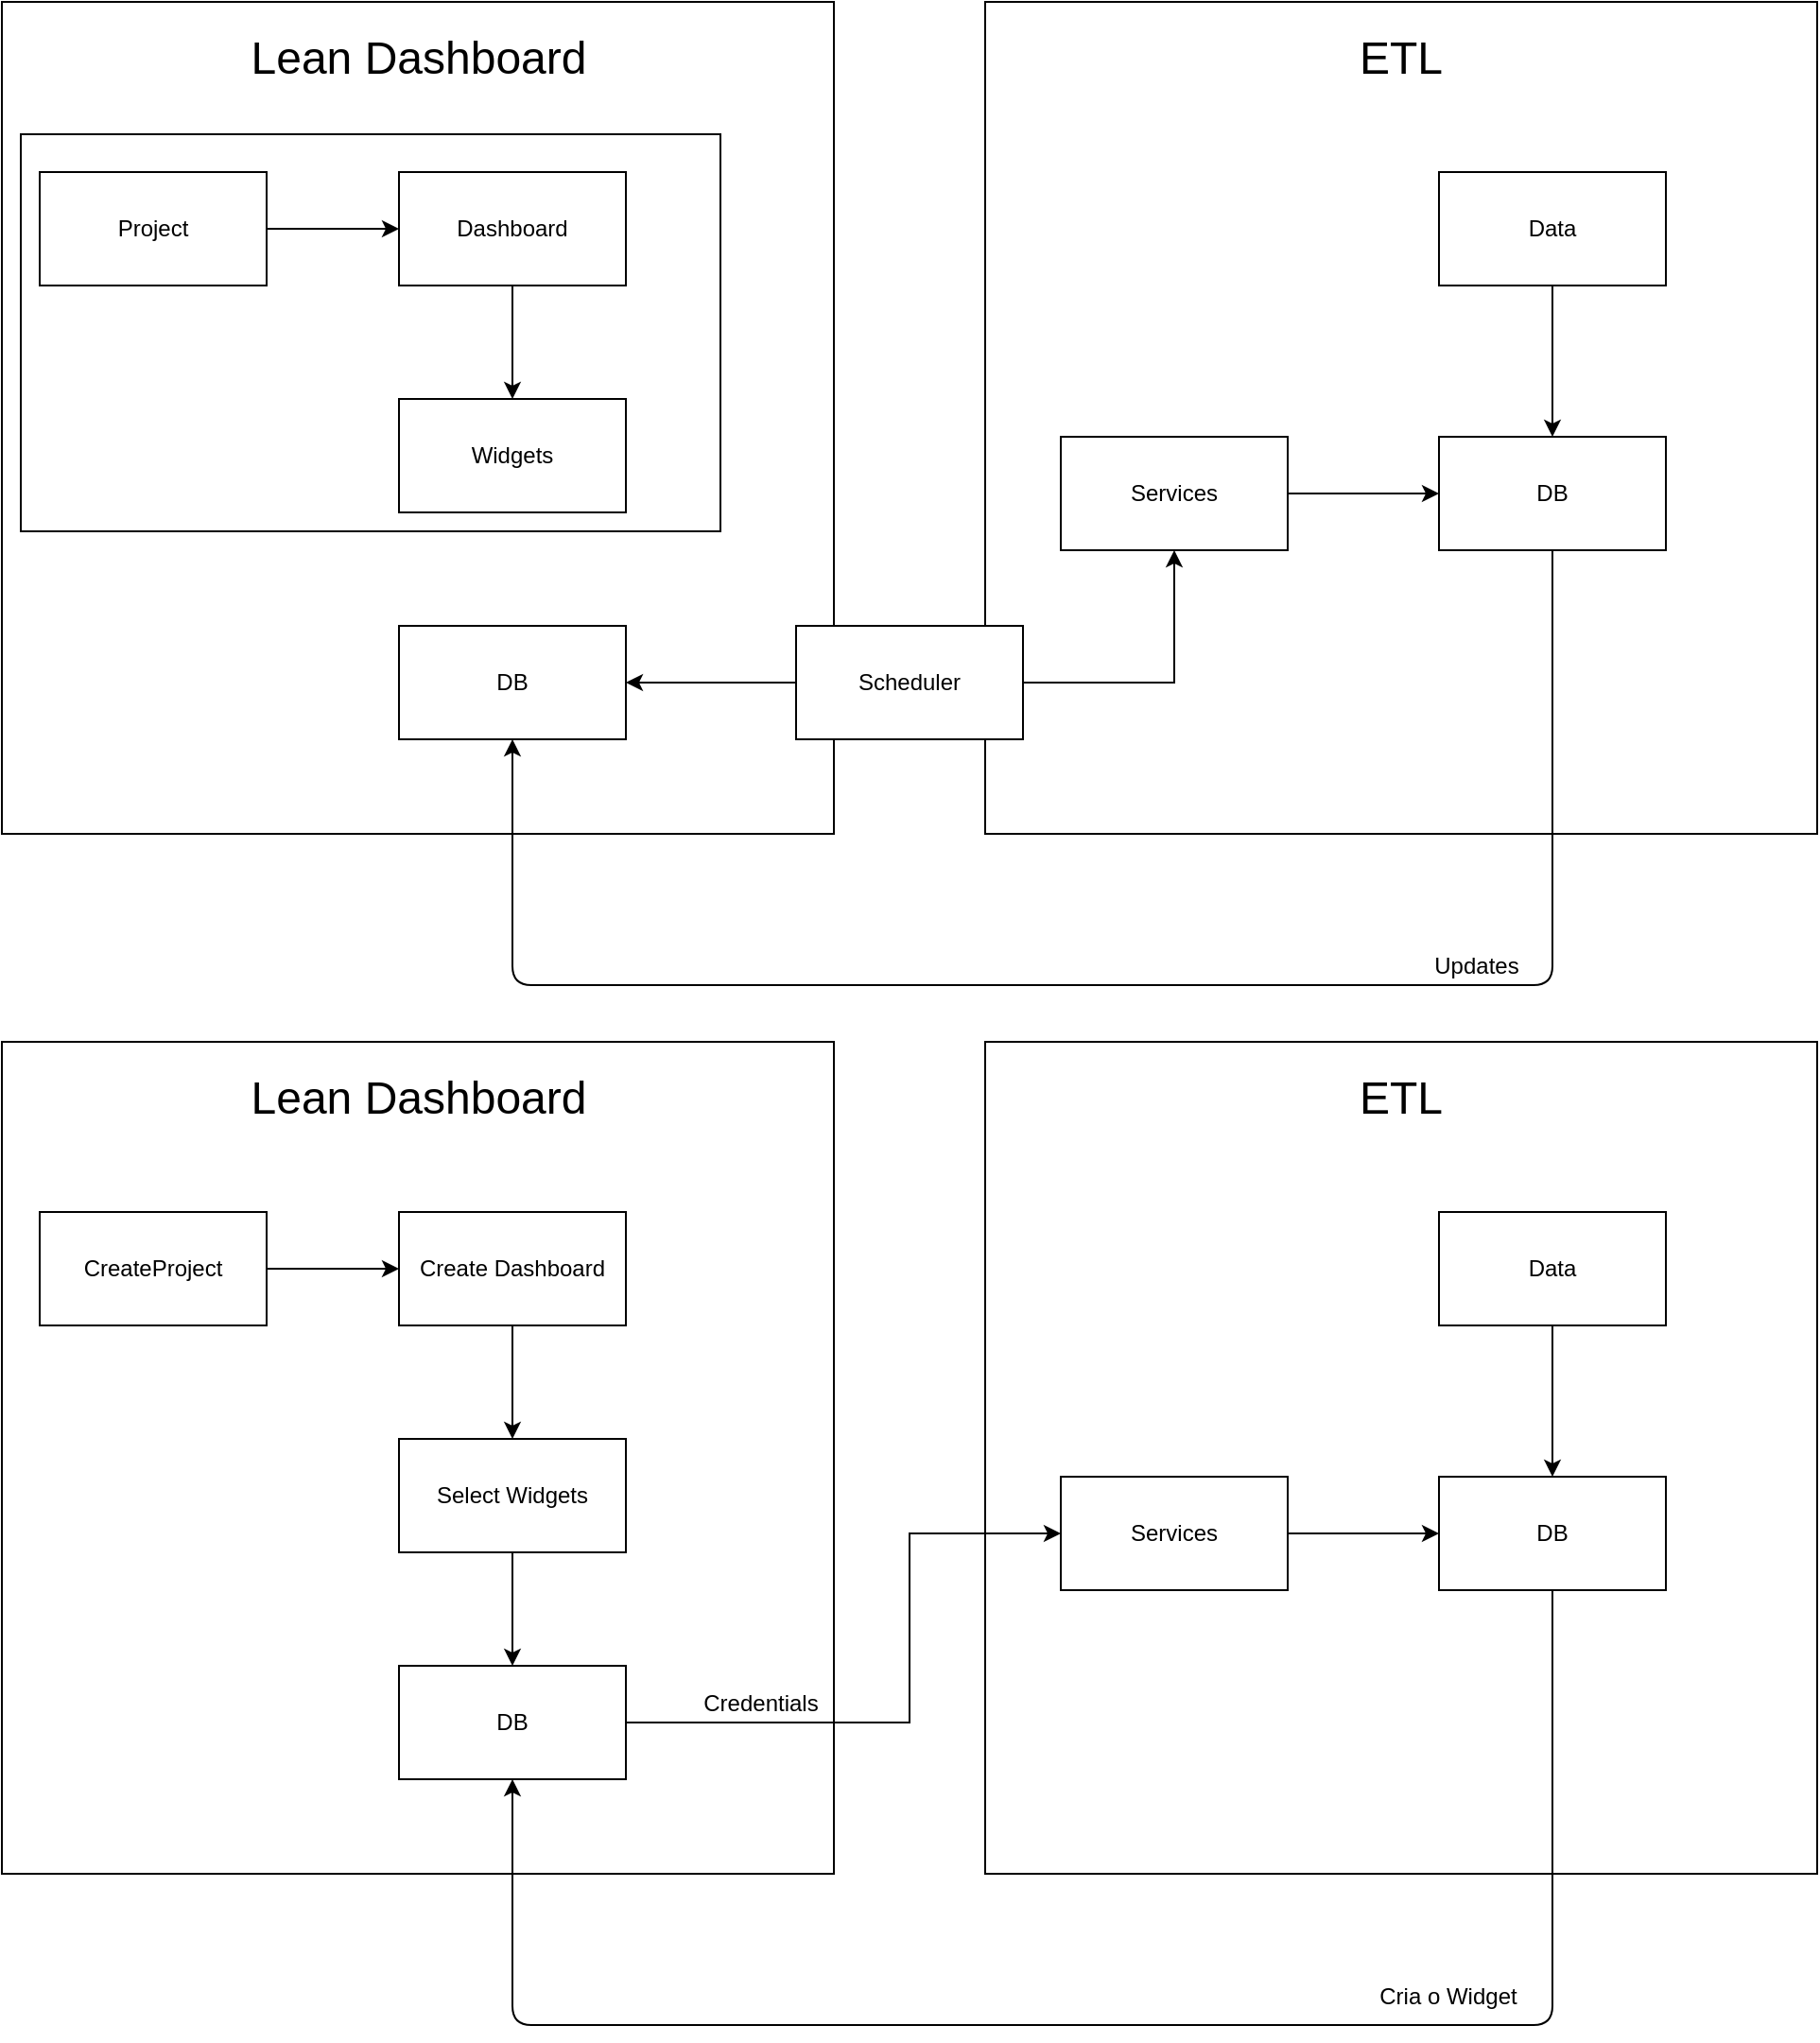 <mxfile version="14.6.11" type="device"><diagram id="Yc0E71zljpey9rPe9vDK" name="Page-1"><mxGraphModel dx="1240" dy="587" grid="1" gridSize="10" guides="1" tooltips="1" connect="1" arrows="1" fold="1" page="1" pageScale="1" pageWidth="827" pageHeight="1169" math="0" shadow="0"><root><mxCell id="0"/><mxCell id="1" parent="0"/><mxCell id="zyoAQCZ3jHWy8eo1m7z3-1" value="" style="whiteSpace=wrap;html=1;aspect=fixed;" parent="1" vertex="1"><mxGeometry x="160" y="160" width="440" height="440" as="geometry"/></mxCell><mxCell id="6PWR5VS3zmKejyxhgyhb-2" value="" style="edgeStyle=orthogonalEdgeStyle;rounded=0;orthogonalLoop=1;jettySize=auto;html=1;" edge="1" parent="1" source="zyoAQCZ3jHWy8eo1m7z3-2" target="6PWR5VS3zmKejyxhgyhb-1"><mxGeometry relative="1" as="geometry"/></mxCell><mxCell id="zyoAQCZ3jHWy8eo1m7z3-2" value="Project" style="rounded=0;whiteSpace=wrap;html=1;" parent="1" vertex="1"><mxGeometry x="180" y="250" width="120" height="60" as="geometry"/></mxCell><mxCell id="zyoAQCZ3jHWy8eo1m7z3-3" value="&lt;font style=&quot;font-size: 24px&quot;&gt;Lean Dashboard&lt;/font&gt;" style="text;html=1;strokeColor=none;fillColor=none;align=center;verticalAlign=middle;whiteSpace=wrap;rounded=0;" parent="1" vertex="1"><mxGeometry x="257.5" y="180" width="245" height="20" as="geometry"/></mxCell><mxCell id="zyoAQCZ3jHWy8eo1m7z3-6" value="Widgets" style="whiteSpace=wrap;html=1;rounded=0;" parent="1" vertex="1"><mxGeometry x="370" y="370" width="120" height="60" as="geometry"/></mxCell><mxCell id="zyoAQCZ3jHWy8eo1m7z3-11" value="ETL" style="text;html=1;strokeColor=none;fillColor=none;align=center;verticalAlign=middle;whiteSpace=wrap;rounded=0;" parent="1" vertex="1"><mxGeometry x="840" y="180" width="40" height="20" as="geometry"/></mxCell><mxCell id="zyoAQCZ3jHWy8eo1m7z3-14" value="" style="whiteSpace=wrap;html=1;aspect=fixed;" parent="1" vertex="1"><mxGeometry x="680" y="160" width="440" height="440" as="geometry"/></mxCell><mxCell id="zyoAQCZ3jHWy8eo1m7z3-17" value="DB" style="whiteSpace=wrap;html=1;rounded=0;" parent="1" vertex="1"><mxGeometry x="370" y="490" width="120" height="60" as="geometry"/></mxCell><mxCell id="zyoAQCZ3jHWy8eo1m7z3-25" value="" style="edgeStyle=orthogonalEdgeStyle;rounded=0;orthogonalLoop=1;jettySize=auto;html=1;" parent="1" source="zyoAQCZ3jHWy8eo1m7z3-22" target="zyoAQCZ3jHWy8eo1m7z3-24" edge="1"><mxGeometry relative="1" as="geometry"/></mxCell><mxCell id="zyoAQCZ3jHWy8eo1m7z3-22" value="Scheduler" style="whiteSpace=wrap;html=1;rounded=0;" parent="1" vertex="1"><mxGeometry x="580" y="490" width="120" height="60" as="geometry"/></mxCell><mxCell id="zyoAQCZ3jHWy8eo1m7z3-27" value="" style="edgeStyle=orthogonalEdgeStyle;rounded=0;orthogonalLoop=1;jettySize=auto;html=1;" parent="1" source="zyoAQCZ3jHWy8eo1m7z3-24" target="zyoAQCZ3jHWy8eo1m7z3-26" edge="1"><mxGeometry relative="1" as="geometry"/></mxCell><mxCell id="zyoAQCZ3jHWy8eo1m7z3-24" value="Services" style="whiteSpace=wrap;html=1;rounded=0;" parent="1" vertex="1"><mxGeometry x="720" y="390" width="120" height="60" as="geometry"/></mxCell><mxCell id="zyoAQCZ3jHWy8eo1m7z3-26" value="DB" style="whiteSpace=wrap;html=1;rounded=0;" parent="1" vertex="1"><mxGeometry x="920" y="390" width="120" height="60" as="geometry"/></mxCell><mxCell id="zyoAQCZ3jHWy8eo1m7z3-28" value="Data" style="whiteSpace=wrap;html=1;rounded=0;" parent="1" vertex="1"><mxGeometry x="920" y="250" width="120" height="60" as="geometry"/></mxCell><mxCell id="zyoAQCZ3jHWy8eo1m7z3-30" value="&lt;font style=&quot;font-size: 24px&quot;&gt;ETL&lt;/font&gt;" style="text;html=1;strokeColor=none;fillColor=none;align=center;verticalAlign=middle;whiteSpace=wrap;rounded=0;" parent="1" vertex="1"><mxGeometry x="880" y="180" width="40" height="20" as="geometry"/></mxCell><mxCell id="zyoAQCZ3jHWy8eo1m7z3-31" value="" style="endArrow=classic;html=1;exitX=0.5;exitY=1;exitDx=0;exitDy=0;entryX=0.5;entryY=0;entryDx=0;entryDy=0;" parent="1" source="zyoAQCZ3jHWy8eo1m7z3-28" target="zyoAQCZ3jHWy8eo1m7z3-26" edge="1"><mxGeometry width="50" height="50" relative="1" as="geometry"><mxPoint x="610" y="420" as="sourcePoint"/><mxPoint x="660" y="370" as="targetPoint"/></mxGeometry></mxCell><mxCell id="zyoAQCZ3jHWy8eo1m7z3-32" value="" style="endArrow=classic;html=1;exitX=0.5;exitY=1;exitDx=0;exitDy=0;entryX=0.5;entryY=1;entryDx=0;entryDy=0;" parent="1" source="zyoAQCZ3jHWy8eo1m7z3-26" target="zyoAQCZ3jHWy8eo1m7z3-17" edge="1"><mxGeometry width="50" height="50" relative="1" as="geometry"><mxPoint x="610" y="480" as="sourcePoint"/><mxPoint x="660" y="430" as="targetPoint"/><Array as="points"><mxPoint x="980" y="680"/><mxPoint x="430" y="680"/></Array></mxGeometry></mxCell><mxCell id="6PWR5VS3zmKejyxhgyhb-1" value="Dashboard" style="whiteSpace=wrap;html=1;rounded=0;" vertex="1" parent="1"><mxGeometry x="370" y="250" width="120" height="60" as="geometry"/></mxCell><mxCell id="6PWR5VS3zmKejyxhgyhb-3" value="" style="endArrow=classic;html=1;exitX=0.5;exitY=1;exitDx=0;exitDy=0;entryX=0.5;entryY=0;entryDx=0;entryDy=0;" edge="1" parent="1" source="6PWR5VS3zmKejyxhgyhb-1" target="zyoAQCZ3jHWy8eo1m7z3-6"><mxGeometry width="50" height="50" relative="1" as="geometry"><mxPoint x="650" y="470" as="sourcePoint"/><mxPoint x="700" y="420" as="targetPoint"/></mxGeometry></mxCell><mxCell id="6PWR5VS3zmKejyxhgyhb-4" value="" style="whiteSpace=wrap;html=1;aspect=fixed;" vertex="1" parent="1"><mxGeometry x="160" y="710" width="440" height="440" as="geometry"/></mxCell><mxCell id="6PWR5VS3zmKejyxhgyhb-5" value="" style="edgeStyle=orthogonalEdgeStyle;rounded=0;orthogonalLoop=1;jettySize=auto;html=1;" edge="1" parent="1" source="6PWR5VS3zmKejyxhgyhb-6" target="6PWR5VS3zmKejyxhgyhb-24"><mxGeometry relative="1" as="geometry"/></mxCell><mxCell id="6PWR5VS3zmKejyxhgyhb-6" value="CreateProject" style="rounded=0;whiteSpace=wrap;html=1;" vertex="1" parent="1"><mxGeometry x="180" y="800" width="120" height="60" as="geometry"/></mxCell><mxCell id="6PWR5VS3zmKejyxhgyhb-7" value="&lt;font style=&quot;font-size: 24px&quot;&gt;Lean Dashboard&lt;/font&gt;" style="text;html=1;strokeColor=none;fillColor=none;align=center;verticalAlign=middle;whiteSpace=wrap;rounded=0;" vertex="1" parent="1"><mxGeometry x="257.5" y="730" width="245" height="20" as="geometry"/></mxCell><mxCell id="6PWR5VS3zmKejyxhgyhb-8" value="" style="edgeStyle=orthogonalEdgeStyle;rounded=0;orthogonalLoop=1;jettySize=auto;html=1;" edge="1" parent="1" source="6PWR5VS3zmKejyxhgyhb-9" target="6PWR5VS3zmKejyxhgyhb-14"><mxGeometry relative="1" as="geometry"/></mxCell><mxCell id="6PWR5VS3zmKejyxhgyhb-9" value="Select Widgets" style="whiteSpace=wrap;html=1;rounded=0;" vertex="1" parent="1"><mxGeometry x="370" y="920" width="120" height="60" as="geometry"/></mxCell><mxCell id="6PWR5VS3zmKejyxhgyhb-10" value="ETL" style="text;html=1;strokeColor=none;fillColor=none;align=center;verticalAlign=middle;whiteSpace=wrap;rounded=0;" vertex="1" parent="1"><mxGeometry x="840" y="730" width="40" height="20" as="geometry"/></mxCell><mxCell id="6PWR5VS3zmKejyxhgyhb-11" value="" style="whiteSpace=wrap;html=1;aspect=fixed;" vertex="1" parent="1"><mxGeometry x="680" y="710" width="440" height="440" as="geometry"/></mxCell><mxCell id="6PWR5VS3zmKejyxhgyhb-12" value="Credentials" style="text;html=1;strokeColor=none;fillColor=none;align=center;verticalAlign=middle;whiteSpace=wrap;rounded=0;" vertex="1" parent="1"><mxGeometry x="480" y="1050" width="163" height="20" as="geometry"/></mxCell><mxCell id="6PWR5VS3zmKejyxhgyhb-13" value="" style="edgeStyle=orthogonalEdgeStyle;rounded=0;orthogonalLoop=1;jettySize=auto;html=1;entryX=0;entryY=0.5;entryDx=0;entryDy=0;" edge="1" parent="1" source="6PWR5VS3zmKejyxhgyhb-14" target="6PWR5VS3zmKejyxhgyhb-18"><mxGeometry relative="1" as="geometry"><Array as="points"><mxPoint x="640" y="1070"/><mxPoint x="640" y="970"/></Array></mxGeometry></mxCell><mxCell id="6PWR5VS3zmKejyxhgyhb-14" value="DB" style="whiteSpace=wrap;html=1;rounded=0;" vertex="1" parent="1"><mxGeometry x="370" y="1040" width="120" height="60" as="geometry"/></mxCell><mxCell id="6PWR5VS3zmKejyxhgyhb-17" value="" style="edgeStyle=orthogonalEdgeStyle;rounded=0;orthogonalLoop=1;jettySize=auto;html=1;" edge="1" parent="1" source="6PWR5VS3zmKejyxhgyhb-18" target="6PWR5VS3zmKejyxhgyhb-19"><mxGeometry relative="1" as="geometry"/></mxCell><mxCell id="6PWR5VS3zmKejyxhgyhb-18" value="Services" style="whiteSpace=wrap;html=1;rounded=0;" vertex="1" parent="1"><mxGeometry x="720" y="940" width="120" height="60" as="geometry"/></mxCell><mxCell id="6PWR5VS3zmKejyxhgyhb-19" value="DB" style="whiteSpace=wrap;html=1;rounded=0;" vertex="1" parent="1"><mxGeometry x="920" y="940" width="120" height="60" as="geometry"/></mxCell><mxCell id="6PWR5VS3zmKejyxhgyhb-20" value="Data" style="whiteSpace=wrap;html=1;rounded=0;" vertex="1" parent="1"><mxGeometry x="920" y="800" width="120" height="60" as="geometry"/></mxCell><mxCell id="6PWR5VS3zmKejyxhgyhb-21" value="&lt;font style=&quot;font-size: 24px&quot;&gt;ETL&lt;/font&gt;" style="text;html=1;strokeColor=none;fillColor=none;align=center;verticalAlign=middle;whiteSpace=wrap;rounded=0;" vertex="1" parent="1"><mxGeometry x="880" y="730" width="40" height="20" as="geometry"/></mxCell><mxCell id="6PWR5VS3zmKejyxhgyhb-22" value="" style="endArrow=classic;html=1;exitX=0.5;exitY=1;exitDx=0;exitDy=0;entryX=0.5;entryY=0;entryDx=0;entryDy=0;" edge="1" parent="1" source="6PWR5VS3zmKejyxhgyhb-20" target="6PWR5VS3zmKejyxhgyhb-19"><mxGeometry width="50" height="50" relative="1" as="geometry"><mxPoint x="610" y="970" as="sourcePoint"/><mxPoint x="660" y="920" as="targetPoint"/></mxGeometry></mxCell><mxCell id="6PWR5VS3zmKejyxhgyhb-23" value="" style="endArrow=classic;html=1;exitX=0.5;exitY=1;exitDx=0;exitDy=0;entryX=0.5;entryY=1;entryDx=0;entryDy=0;" edge="1" parent="1" source="6PWR5VS3zmKejyxhgyhb-19" target="6PWR5VS3zmKejyxhgyhb-14"><mxGeometry width="50" height="50" relative="1" as="geometry"><mxPoint x="610" y="1030" as="sourcePoint"/><mxPoint x="660" y="980" as="targetPoint"/><Array as="points"><mxPoint x="980" y="1230"/><mxPoint x="430" y="1230"/></Array></mxGeometry></mxCell><mxCell id="6PWR5VS3zmKejyxhgyhb-24" value="Create Dashboard" style="whiteSpace=wrap;html=1;rounded=0;" vertex="1" parent="1"><mxGeometry x="370" y="800" width="120" height="60" as="geometry"/></mxCell><mxCell id="6PWR5VS3zmKejyxhgyhb-25" value="" style="endArrow=classic;html=1;exitX=0.5;exitY=1;exitDx=0;exitDy=0;entryX=0.5;entryY=0;entryDx=0;entryDy=0;" edge="1" parent="1" source="6PWR5VS3zmKejyxhgyhb-24" target="6PWR5VS3zmKejyxhgyhb-9"><mxGeometry width="50" height="50" relative="1" as="geometry"><mxPoint x="650" y="1020" as="sourcePoint"/><mxPoint x="700" y="970" as="targetPoint"/></mxGeometry></mxCell><mxCell id="6PWR5VS3zmKejyxhgyhb-26" value="Cria o Widget" style="text;html=1;strokeColor=none;fillColor=none;align=center;verticalAlign=middle;whiteSpace=wrap;rounded=0;" vertex="1" parent="1"><mxGeometry x="870" y="1200" width="110" height="30" as="geometry"/></mxCell><mxCell id="6PWR5VS3zmKejyxhgyhb-27" value="Updates" style="text;html=1;strokeColor=none;fillColor=none;align=center;verticalAlign=middle;whiteSpace=wrap;rounded=0;" vertex="1" parent="1"><mxGeometry x="910" y="660" width="60" height="20" as="geometry"/></mxCell><mxCell id="6PWR5VS3zmKejyxhgyhb-28" value="" style="endArrow=classic;html=1;entryX=1;entryY=0.5;entryDx=0;entryDy=0;exitX=0;exitY=0.5;exitDx=0;exitDy=0;" edge="1" parent="1" source="zyoAQCZ3jHWy8eo1m7z3-22" target="zyoAQCZ3jHWy8eo1m7z3-17"><mxGeometry width="50" height="50" relative="1" as="geometry"><mxPoint x="670" y="530" as="sourcePoint"/><mxPoint x="720" y="480" as="targetPoint"/></mxGeometry></mxCell><mxCell id="6PWR5VS3zmKejyxhgyhb-30" value="" style="rounded=0;whiteSpace=wrap;html=1;fillColor=none;" vertex="1" parent="1"><mxGeometry x="170" y="230" width="370" height="210" as="geometry"/></mxCell></root></mxGraphModel></diagram></mxfile>